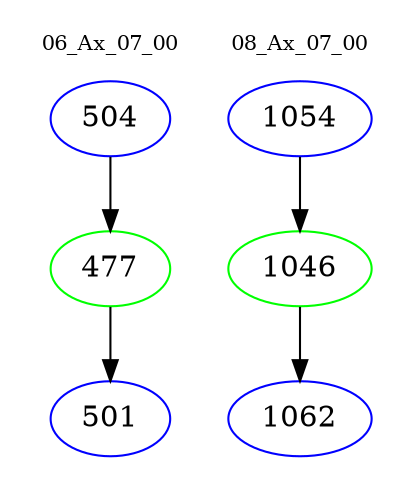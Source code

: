 digraph{
subgraph cluster_0 {
color = white
label = "06_Ax_07_00";
fontsize=10;
T0_504 [label="504", color="blue"]
T0_504 -> T0_477 [color="black"]
T0_477 [label="477", color="green"]
T0_477 -> T0_501 [color="black"]
T0_501 [label="501", color="blue"]
}
subgraph cluster_1 {
color = white
label = "08_Ax_07_00";
fontsize=10;
T1_1054 [label="1054", color="blue"]
T1_1054 -> T1_1046 [color="black"]
T1_1046 [label="1046", color="green"]
T1_1046 -> T1_1062 [color="black"]
T1_1062 [label="1062", color="blue"]
}
}
